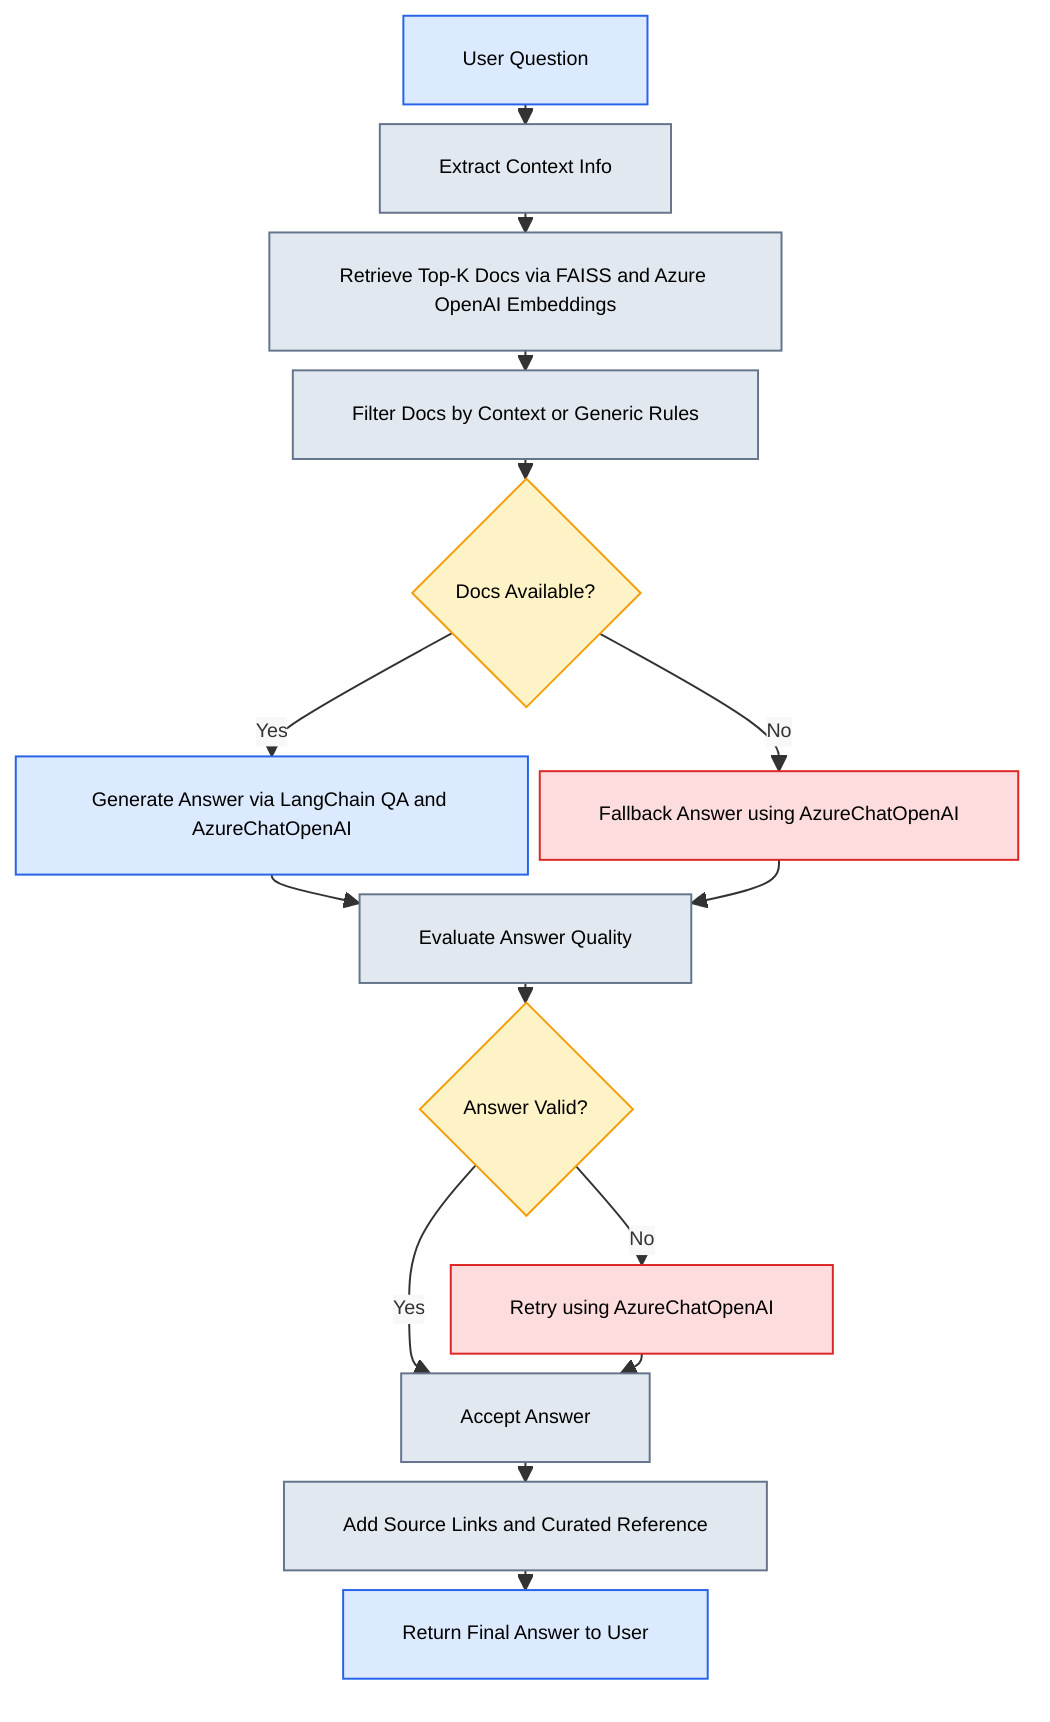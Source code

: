 %%{init: {
  'theme': 'default',
  'themeVariables': {
    'fontSize': '10px',
    'nodeTextPadding': '0',
    'primaryColor': '#ffffff',
    'edgeLabelBackground': '#f8f8f8'
  },
  'flowchart': {
    'nodeSpacing': 6,
    'rankSpacing': 10,
    'curve': 'basis'
  }
}}%%
flowchart TD
    A[User Question]:::highlight --> B[Extract Context Info]:::default
    B --> C[Retrieve Top-K Docs via FAISS and Azure OpenAI Embeddings]:::default
    C --> D[Filter Docs by Context or Generic Rules]:::default
    D --> E{Docs Available?}:::decision
    E -- Yes --> F[Generate Answer via LangChain QA and AzureChatOpenAI]:::highlight
    E -- No --> G[Fallback Answer using AzureChatOpenAI]:::fallback
    F --> H[Evaluate Answer Quality]:::default
    G --> H
    H --> I{Answer Valid?}:::decision
    I -- No --> J[Retry using AzureChatOpenAI]:::fallback
    I -- Yes --> K[Accept Answer]:::default
    J --> K
    K --> L[Add Source Links and Curated Reference]:::default
    L --> M[Return Final Answer to User]:::highlight

    %% Custom Styles
    classDef highlight fill:#dbeafe,stroke:#2563eb,stroke-width:1px,color:#000;
    classDef decision fill:#fef3c7,stroke:#f59e0b,stroke-width:1px,color:#000;
    classDef fallback fill:#fcdcdc,stroke:#dc2626,stroke-width:1px,color:#000;
    classDef default fill:#e2e8f0,stroke:#64748b,stroke-width:1px,color:#000;